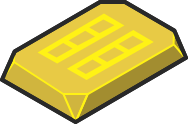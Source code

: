 <mxfile version="21.2.9" type="github">
  <diagram name="Page-1" id="w_sK5BOsKpVJc6yAs99b">
    <mxGraphModel dx="2074" dy="1166" grid="1" gridSize="10" guides="1" tooltips="1" connect="1" arrows="1" fold="1" page="1" pageScale="1" pageWidth="850" pageHeight="1100" math="0" shadow="0">
      <root>
        <mxCell id="0" />
        <mxCell id="1" parent="0" />
        <mxCell id="srMbYsyrMNE7FpBEqHGH-1" value="" style="verticalLabelPosition=bottom;html=1;verticalAlign=top;strokeWidth=1;align=center;outlineConnect=0;dashed=0;outlineConnect=0;shape=mxgraph.aws3d.ami;aspect=fixed;fillColor=#E8CA45;strokeColor=#FFF215;" vertex="1" parent="1">
          <mxGeometry x="300" y="60" width="92" height="60" as="geometry" />
        </mxCell>
      </root>
    </mxGraphModel>
  </diagram>
</mxfile>
